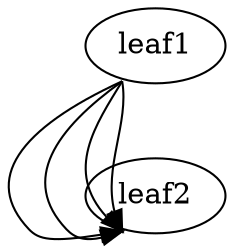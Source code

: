 digraph G {
    graph [hostidtype="hostname", version="1:0"];
    "leaf1":"swp1" -> "leaf2":"swp1";
    "leaf1":"swp2" -> "leaf2":"swp2";
    "leaf1":"swp3" -> "leaf2":"swp3";
    "leaf1":"swp4" -> "leaf2":"swp4";
}
